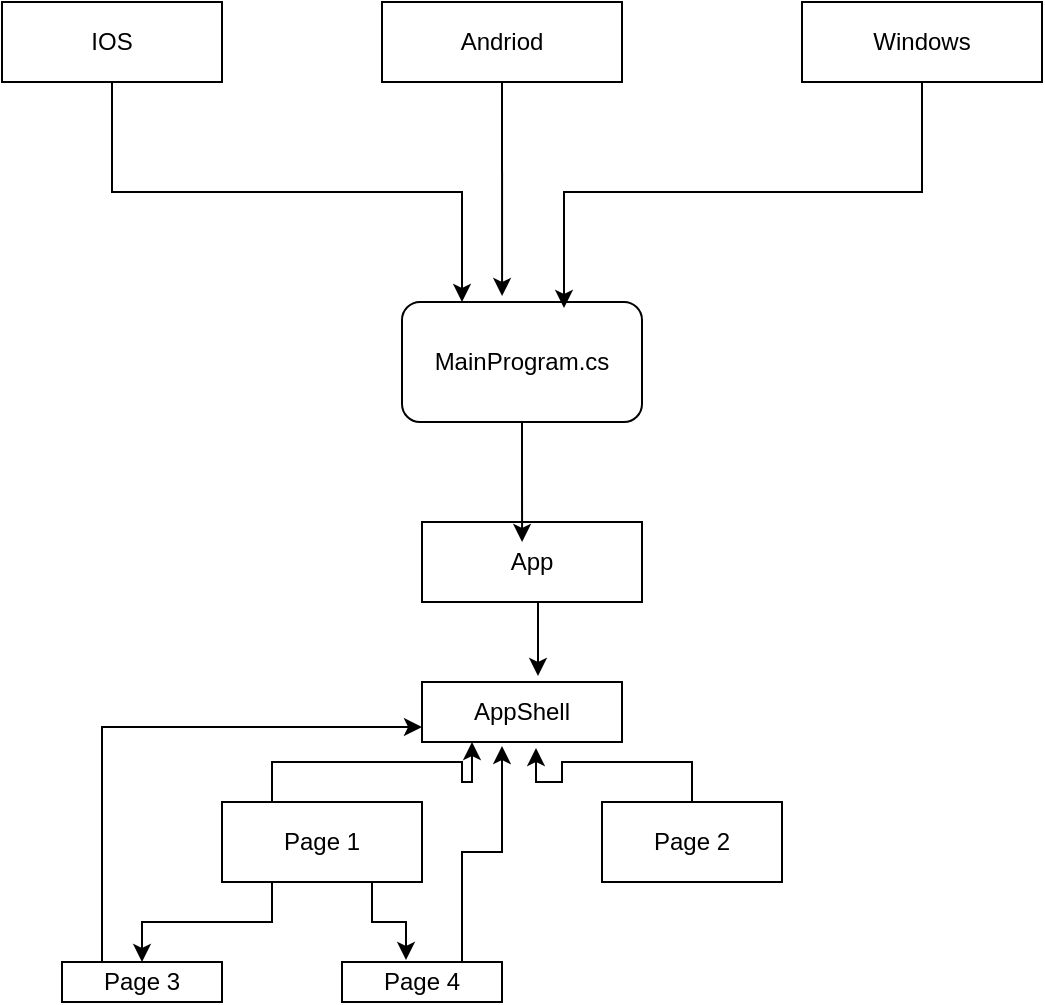 <mxfile version="22.1.7" type="github">
  <diagram name="Page-1" id="7-8BH9TLOgw0xPDFyEaY">
    <mxGraphModel dx="1194" dy="728" grid="1" gridSize="10" guides="1" tooltips="1" connect="1" arrows="1" fold="1" page="1" pageScale="1" pageWidth="850" pageHeight="1100" math="0" shadow="0">
      <root>
        <mxCell id="0" />
        <mxCell id="1" parent="0" />
        <mxCell id="Jcv6vx0sfojmBQrdYC-G-6" style="edgeStyle=orthogonalEdgeStyle;rounded=0;orthogonalLoop=1;jettySize=auto;html=1;exitX=0.5;exitY=1;exitDx=0;exitDy=0;entryX=0.25;entryY=0;entryDx=0;entryDy=0;" edge="1" parent="1" source="Jcv6vx0sfojmBQrdYC-G-1" target="Jcv6vx0sfojmBQrdYC-G-5">
          <mxGeometry relative="1" as="geometry" />
        </mxCell>
        <mxCell id="Jcv6vx0sfojmBQrdYC-G-1" value="IOS" style="rounded=0;whiteSpace=wrap;html=1;" vertex="1" parent="1">
          <mxGeometry x="160" y="60" width="110" height="40" as="geometry" />
        </mxCell>
        <mxCell id="Jcv6vx0sfojmBQrdYC-G-3" value="Andriod" style="rounded=0;whiteSpace=wrap;html=1;" vertex="1" parent="1">
          <mxGeometry x="350" y="60" width="120" height="40" as="geometry" />
        </mxCell>
        <mxCell id="Jcv6vx0sfojmBQrdYC-G-4" value="Windows" style="rounded=0;whiteSpace=wrap;html=1;" vertex="1" parent="1">
          <mxGeometry x="560" y="60" width="120" height="40" as="geometry" />
        </mxCell>
        <mxCell id="Jcv6vx0sfojmBQrdYC-G-5" value="MainProgram.cs" style="rounded=1;whiteSpace=wrap;html=1;" vertex="1" parent="1">
          <mxGeometry x="360" y="210" width="120" height="60" as="geometry" />
        </mxCell>
        <mxCell id="Jcv6vx0sfojmBQrdYC-G-7" style="edgeStyle=orthogonalEdgeStyle;rounded=0;orthogonalLoop=1;jettySize=auto;html=1;exitX=0.5;exitY=1;exitDx=0;exitDy=0;entryX=0.417;entryY=-0.05;entryDx=0;entryDy=0;entryPerimeter=0;" edge="1" parent="1" source="Jcv6vx0sfojmBQrdYC-G-3" target="Jcv6vx0sfojmBQrdYC-G-5">
          <mxGeometry relative="1" as="geometry" />
        </mxCell>
        <mxCell id="Jcv6vx0sfojmBQrdYC-G-8" style="edgeStyle=orthogonalEdgeStyle;rounded=0;orthogonalLoop=1;jettySize=auto;html=1;exitX=0.5;exitY=1;exitDx=0;exitDy=0;entryX=0.675;entryY=0.05;entryDx=0;entryDy=0;entryPerimeter=0;" edge="1" parent="1" source="Jcv6vx0sfojmBQrdYC-G-4" target="Jcv6vx0sfojmBQrdYC-G-5">
          <mxGeometry relative="1" as="geometry" />
        </mxCell>
        <mxCell id="Jcv6vx0sfojmBQrdYC-G-9" value="App" style="rounded=0;whiteSpace=wrap;html=1;" vertex="1" parent="1">
          <mxGeometry x="370" y="320" width="110" height="40" as="geometry" />
        </mxCell>
        <mxCell id="Jcv6vx0sfojmBQrdYC-G-11" style="edgeStyle=orthogonalEdgeStyle;rounded=0;orthogonalLoop=1;jettySize=auto;html=1;exitX=0.5;exitY=1;exitDx=0;exitDy=0;entryX=0.455;entryY=0.25;entryDx=0;entryDy=0;entryPerimeter=0;" edge="1" parent="1" source="Jcv6vx0sfojmBQrdYC-G-5" target="Jcv6vx0sfojmBQrdYC-G-9">
          <mxGeometry relative="1" as="geometry" />
        </mxCell>
        <mxCell id="Jcv6vx0sfojmBQrdYC-G-12" value="AppShell" style="rounded=0;whiteSpace=wrap;html=1;" vertex="1" parent="1">
          <mxGeometry x="370" y="400" width="100" height="30" as="geometry" />
        </mxCell>
        <mxCell id="Jcv6vx0sfojmBQrdYC-G-13" style="edgeStyle=orthogonalEdgeStyle;rounded=0;orthogonalLoop=1;jettySize=auto;html=1;exitX=0.5;exitY=1;exitDx=0;exitDy=0;entryX=0.58;entryY=-0.1;entryDx=0;entryDy=0;entryPerimeter=0;" edge="1" parent="1" source="Jcv6vx0sfojmBQrdYC-G-9" target="Jcv6vx0sfojmBQrdYC-G-12">
          <mxGeometry relative="1" as="geometry" />
        </mxCell>
        <mxCell id="Jcv6vx0sfojmBQrdYC-G-18" style="edgeStyle=orthogonalEdgeStyle;rounded=0;orthogonalLoop=1;jettySize=auto;html=1;exitX=0.25;exitY=0;exitDx=0;exitDy=0;entryX=0.25;entryY=1;entryDx=0;entryDy=0;" edge="1" parent="1" source="Jcv6vx0sfojmBQrdYC-G-14" target="Jcv6vx0sfojmBQrdYC-G-12">
          <mxGeometry relative="1" as="geometry" />
        </mxCell>
        <mxCell id="Jcv6vx0sfojmBQrdYC-G-19" style="edgeStyle=orthogonalEdgeStyle;rounded=0;orthogonalLoop=1;jettySize=auto;html=1;exitX=0.25;exitY=1;exitDx=0;exitDy=0;entryX=0.5;entryY=0;entryDx=0;entryDy=0;" edge="1" parent="1" source="Jcv6vx0sfojmBQrdYC-G-14" target="Jcv6vx0sfojmBQrdYC-G-16">
          <mxGeometry relative="1" as="geometry" />
        </mxCell>
        <mxCell id="Jcv6vx0sfojmBQrdYC-G-14" value="Page 1" style="rounded=0;whiteSpace=wrap;html=1;" vertex="1" parent="1">
          <mxGeometry x="270" y="460" width="100" height="40" as="geometry" />
        </mxCell>
        <mxCell id="Jcv6vx0sfojmBQrdYC-G-15" value="Page 2" style="rounded=0;whiteSpace=wrap;html=1;" vertex="1" parent="1">
          <mxGeometry x="460" y="460" width="90" height="40" as="geometry" />
        </mxCell>
        <mxCell id="Jcv6vx0sfojmBQrdYC-G-23" style="edgeStyle=orthogonalEdgeStyle;rounded=0;orthogonalLoop=1;jettySize=auto;html=1;exitX=0.25;exitY=0;exitDx=0;exitDy=0;entryX=0;entryY=0.75;entryDx=0;entryDy=0;" edge="1" parent="1" source="Jcv6vx0sfojmBQrdYC-G-16" target="Jcv6vx0sfojmBQrdYC-G-12">
          <mxGeometry relative="1" as="geometry" />
        </mxCell>
        <mxCell id="Jcv6vx0sfojmBQrdYC-G-16" value="Page 3" style="rounded=0;whiteSpace=wrap;html=1;" vertex="1" parent="1">
          <mxGeometry x="190" y="540" width="80" height="20" as="geometry" />
        </mxCell>
        <mxCell id="Jcv6vx0sfojmBQrdYC-G-17" value="Page 4" style="rounded=0;whiteSpace=wrap;html=1;" vertex="1" parent="1">
          <mxGeometry x="330" y="540" width="80" height="20" as="geometry" />
        </mxCell>
        <mxCell id="Jcv6vx0sfojmBQrdYC-G-20" style="edgeStyle=orthogonalEdgeStyle;rounded=0;orthogonalLoop=1;jettySize=auto;html=1;exitX=0.75;exitY=1;exitDx=0;exitDy=0;entryX=0.4;entryY=-0.05;entryDx=0;entryDy=0;entryPerimeter=0;" edge="1" parent="1" source="Jcv6vx0sfojmBQrdYC-G-14" target="Jcv6vx0sfojmBQrdYC-G-17">
          <mxGeometry relative="1" as="geometry" />
        </mxCell>
        <mxCell id="Jcv6vx0sfojmBQrdYC-G-21" style="edgeStyle=orthogonalEdgeStyle;rounded=0;orthogonalLoop=1;jettySize=auto;html=1;exitX=0.5;exitY=0;exitDx=0;exitDy=0;entryX=0.57;entryY=1.1;entryDx=0;entryDy=0;entryPerimeter=0;" edge="1" parent="1" source="Jcv6vx0sfojmBQrdYC-G-15" target="Jcv6vx0sfojmBQrdYC-G-12">
          <mxGeometry relative="1" as="geometry" />
        </mxCell>
        <mxCell id="Jcv6vx0sfojmBQrdYC-G-22" style="edgeStyle=orthogonalEdgeStyle;rounded=0;orthogonalLoop=1;jettySize=auto;html=1;exitX=0.75;exitY=0;exitDx=0;exitDy=0;entryX=0.4;entryY=1.067;entryDx=0;entryDy=0;entryPerimeter=0;" edge="1" parent="1" source="Jcv6vx0sfojmBQrdYC-G-17" target="Jcv6vx0sfojmBQrdYC-G-12">
          <mxGeometry relative="1" as="geometry" />
        </mxCell>
      </root>
    </mxGraphModel>
  </diagram>
</mxfile>
